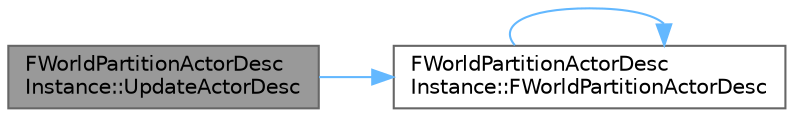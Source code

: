 digraph "FWorldPartitionActorDescInstance::UpdateActorDesc"
{
 // INTERACTIVE_SVG=YES
 // LATEX_PDF_SIZE
  bgcolor="transparent";
  edge [fontname=Helvetica,fontsize=10,labelfontname=Helvetica,labelfontsize=10];
  node [fontname=Helvetica,fontsize=10,shape=box,height=0.2,width=0.4];
  rankdir="LR";
  Node1 [id="Node000001",label="FWorldPartitionActorDesc\lInstance::UpdateActorDesc",height=0.2,width=0.4,color="gray40", fillcolor="grey60", style="filled", fontcolor="black",tooltip=" "];
  Node1 -> Node2 [id="edge1_Node000001_Node000002",color="steelblue1",style="solid",tooltip=" "];
  Node2 [id="Node000002",label="FWorldPartitionActorDesc\lInstance::FWorldPartitionActorDesc",height=0.2,width=0.4,color="grey40", fillcolor="white", style="filled",URL="$d5/d70/classFWorldPartitionActorDescInstance.html#aa0f290b253e54e4fa303792905191a0f",tooltip=" "];
  Node2 -> Node2 [id="edge2_Node000002_Node000002",color="steelblue1",style="solid",tooltip=" "];
}
